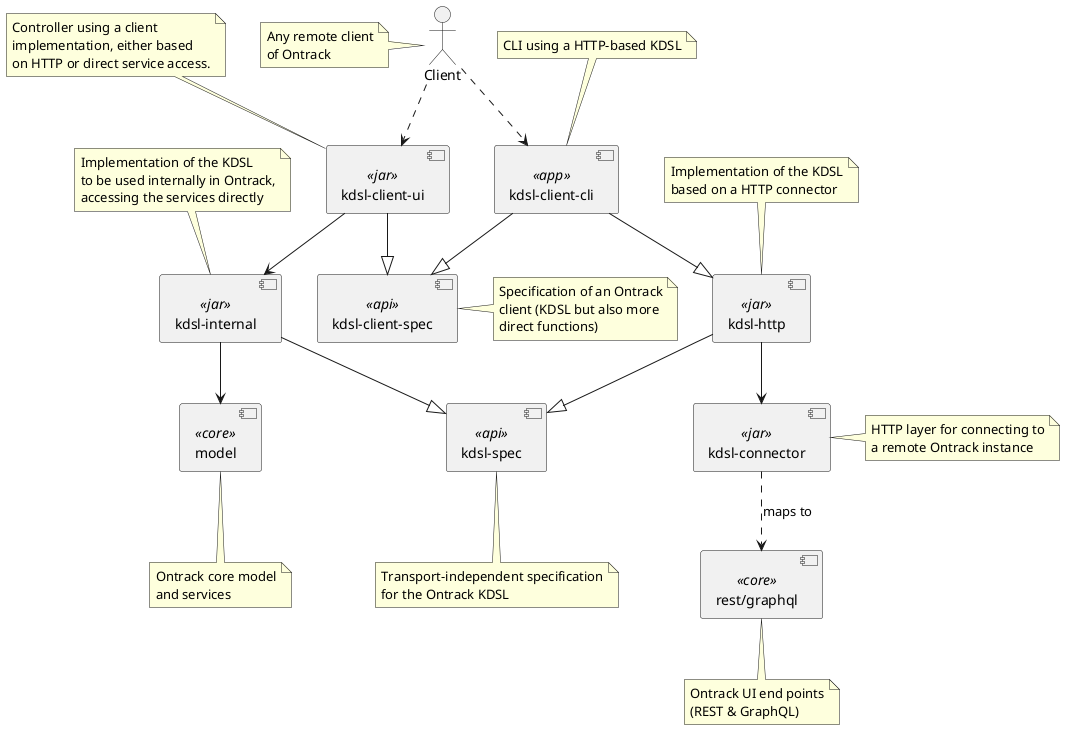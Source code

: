 @startuml

actor Client
note left of Client
    Any remote client
    of Ontrack
end note

component "kdsl-connector" as Connector <<jar>>
note right of Connector
    HTTP layer for connecting to
    a remote Ontrack instance
end note

component "kdsl-spec" as Spec <<api>>
note bottom of Spec
    Transport-independent specification
    for the Ontrack KDSL
end note

component "kdsl-internal" as Direct <<jar>>
note top of Direct
    Implementation of the KDSL
    to be used internally in Ontrack,
    accessing the services directly
end note

component "kdsl-http" as HTTP <<jar>>
note top of HTTP
    Implementation of the KDSL
    based on a HTTP connector
end note

component "model" as Model <<core>>
note bottom of Model
    Ontrack core model
    and services
end note

component "rest/graphql" as UI <<core>>
note bottom of UI
    Ontrack UI end points
    (REST & GraphQL)
end note

component "kdsl-client-spec" as ClientSpec <<api>>
note right of ClientSpec
    Specification of an Ontrack
    client (KDSL but also more
    direct functions)
end note

component "kdsl-client-ui" as ClientUI <<jar>>
note top of ClientUI
    Controller using a client
    implementation, either based
    on HTTP or direct service access.
end note

component "kdsl-client-cli" as ClientCLI <<app>>
note top of ClientCLI
    CLI using a HTTP-based KDSL
end note

HTTP --|> Spec
HTTP --> Connector
Connector ..> UI: maps to

Direct --|> Spec
Direct --> Model

ClientUI --|> ClientSpec
ClientUI --> Direct

ClientCLI --|> ClientSpec
ClientCLI --|> HTTP

Client ..> ClientCLI
Client ..> ClientUI

@enduml
